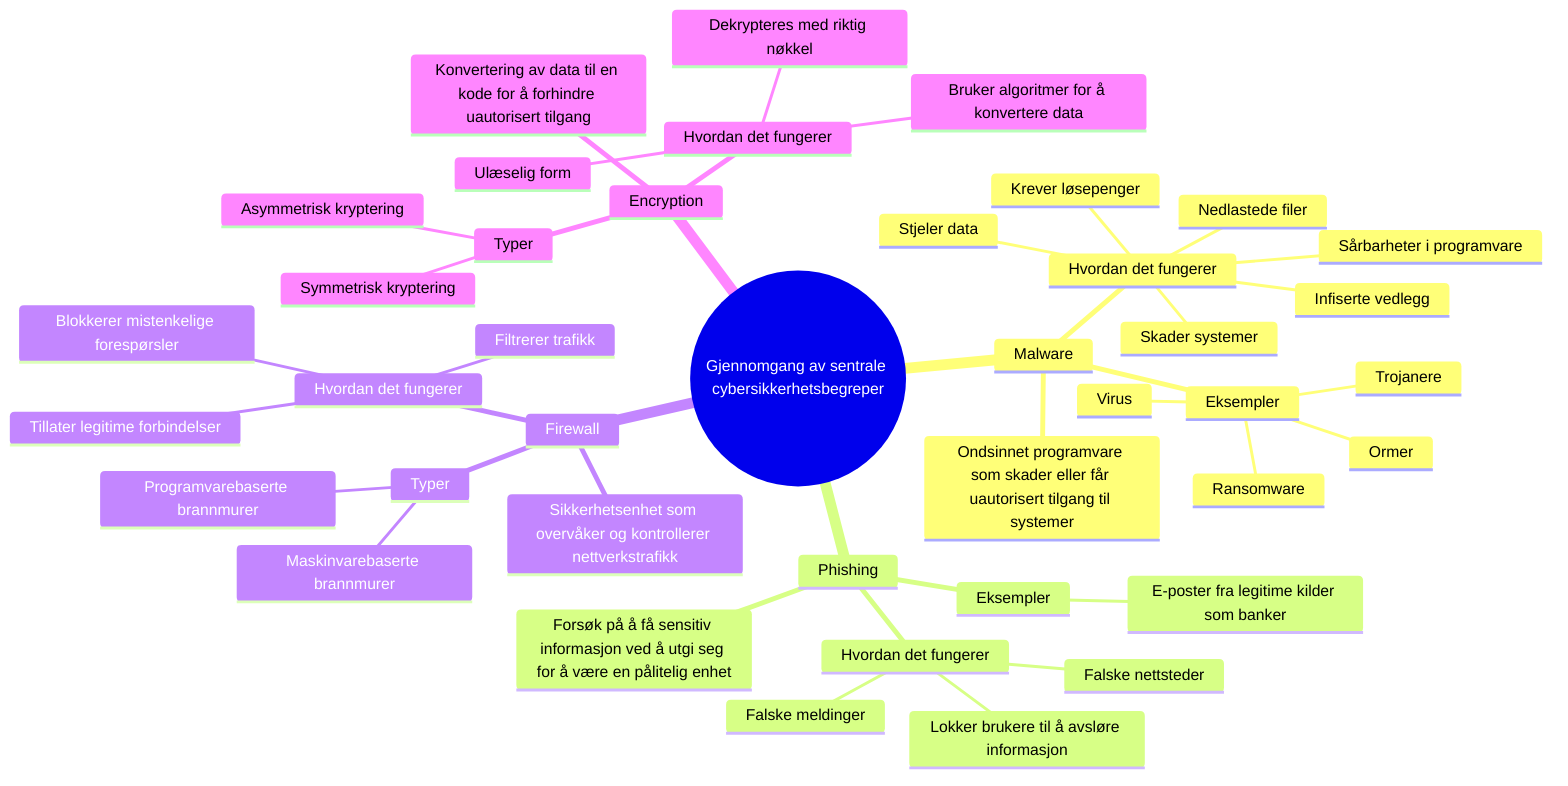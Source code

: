 mindmap
  root((Gjennomgang av sentrale cybersikkerhetsbegreper))
    Malware
      Ondsinnet programvare som skader eller får uautorisert tilgang til systemer
      Eksempler
        Virus
        Ormer
        Trojanere
        Ransomware
      Hvordan det fungerer
        Infiserte vedlegg
        Nedlastede filer
        Sårbarheter i programvare
        Stjeler data
        Skader systemer
        Krever løsepenger
    Phishing
      Forsøk på å få sensitiv informasjon ved å utgi seg for å være en pålitelig enhet
      Eksempler
        E-poster fra legitime kilder som banker
      Hvordan det fungerer
        Lokker brukere til å avsløre informasjon
        Falske meldinger
        Falske nettsteder
    Firewall
      Sikkerhetsenhet som overvåker og kontrollerer nettverkstrafikk
      Typer
        Maskinvarebaserte brannmurer
        Programvarebaserte brannmurer
      Hvordan det fungerer
        Filtrerer trafikk
        Blokkerer mistenkelige forespørsler
        Tillater legitime forbindelser
    Encryption
      Konvertering av data til en kode for å forhindre uautorisert tilgang
      Typer
        Symmetrisk kryptering
        Asymmetrisk kryptering
      Hvordan det fungerer
        Bruker algoritmer for å konvertere data
        Ulæselig form
        Dekrypteres med riktig nøkkel